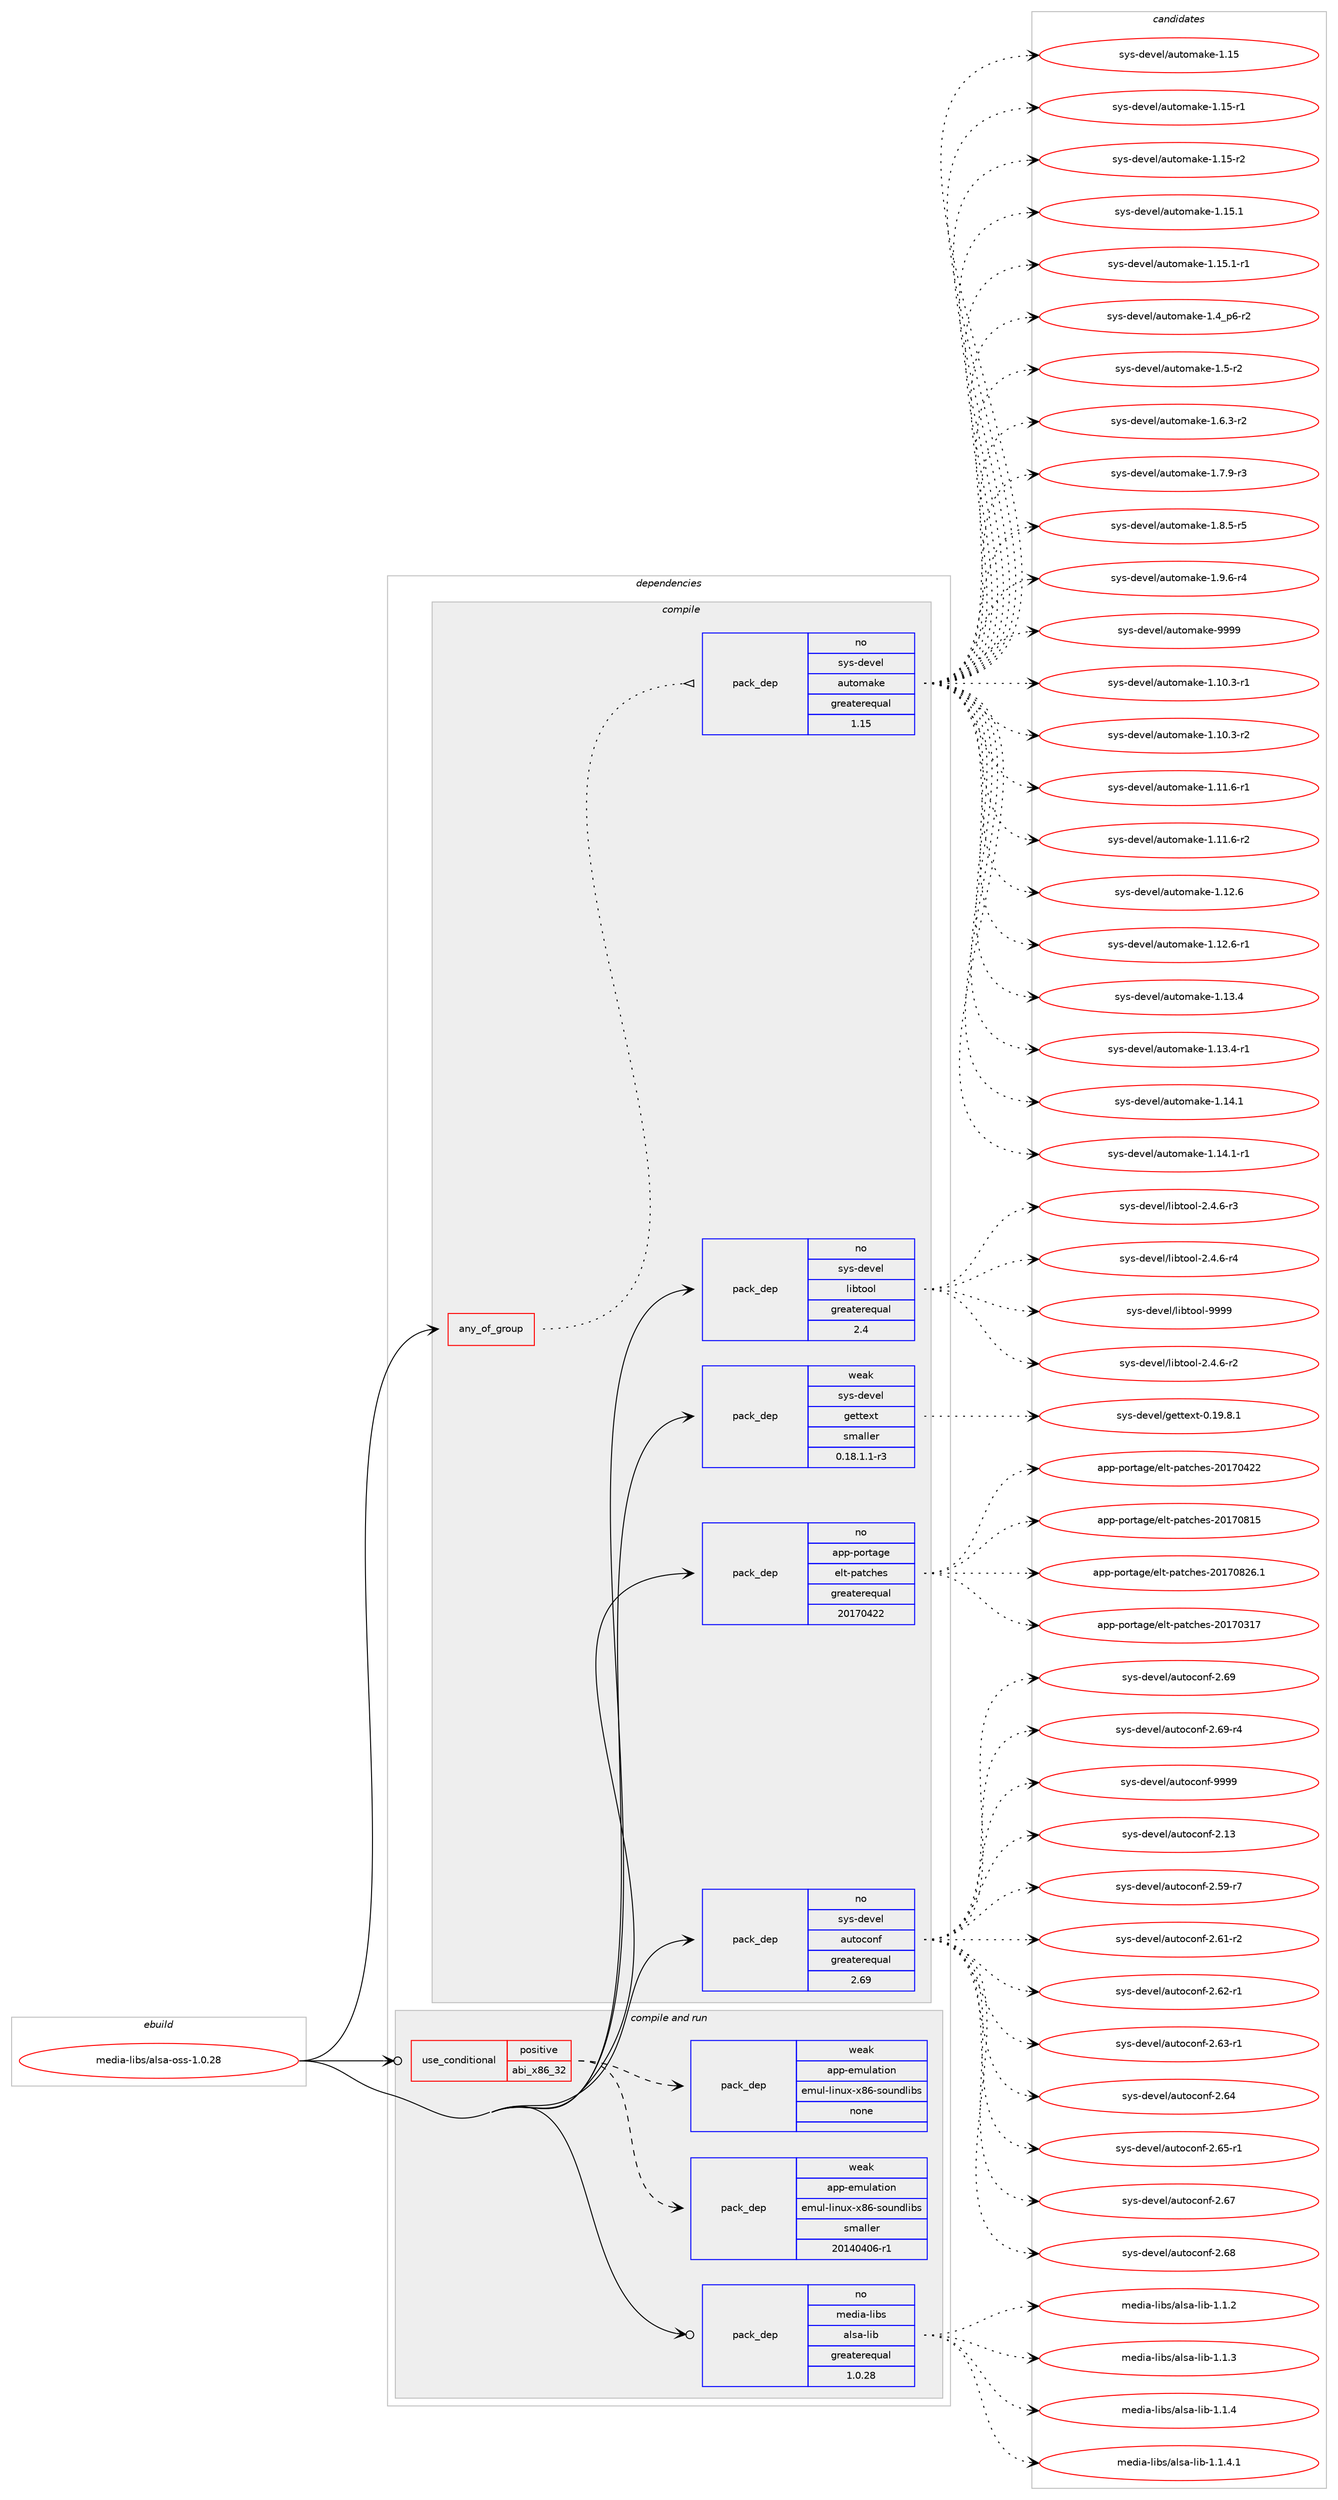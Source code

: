 digraph prolog {

# *************
# Graph options
# *************

newrank=true;
concentrate=true;
compound=true;
graph [rankdir=LR,fontname=Helvetica,fontsize=10,ranksep=1.5];#, ranksep=2.5, nodesep=0.2];
edge  [arrowhead=vee];
node  [fontname=Helvetica,fontsize=10];

# **********
# The ebuild
# **********

subgraph cluster_leftcol {
color=gray;
rank=same;
label=<<i>ebuild</i>>;
id [label="media-libs/alsa-oss-1.0.28", color=red, width=4, href="../media-libs/alsa-oss-1.0.28.svg"];
}

# ****************
# The dependencies
# ****************

subgraph cluster_midcol {
color=gray;
label=<<i>dependencies</i>>;
subgraph cluster_compile {
fillcolor="#eeeeee";
style=filled;
label=<<i>compile</i>>;
subgraph any5358 {
dependency359233 [label=<<TABLE BORDER="0" CELLBORDER="1" CELLSPACING="0" CELLPADDING="4"><TR><TD CELLPADDING="10">any_of_group</TD></TR></TABLE>>, shape=none, color=red];subgraph pack265103 {
dependency359234 [label=<<TABLE BORDER="0" CELLBORDER="1" CELLSPACING="0" CELLPADDING="4" WIDTH="220"><TR><TD ROWSPAN="6" CELLPADDING="30">pack_dep</TD></TR><TR><TD WIDTH="110">no</TD></TR><TR><TD>sys-devel</TD></TR><TR><TD>automake</TD></TR><TR><TD>greaterequal</TD></TR><TR><TD>1.15</TD></TR></TABLE>>, shape=none, color=blue];
}
dependency359233:e -> dependency359234:w [weight=20,style="dotted",arrowhead="oinv"];
}
id:e -> dependency359233:w [weight=20,style="solid",arrowhead="vee"];
subgraph pack265104 {
dependency359235 [label=<<TABLE BORDER="0" CELLBORDER="1" CELLSPACING="0" CELLPADDING="4" WIDTH="220"><TR><TD ROWSPAN="6" CELLPADDING="30">pack_dep</TD></TR><TR><TD WIDTH="110">no</TD></TR><TR><TD>app-portage</TD></TR><TR><TD>elt-patches</TD></TR><TR><TD>greaterequal</TD></TR><TR><TD>20170422</TD></TR></TABLE>>, shape=none, color=blue];
}
id:e -> dependency359235:w [weight=20,style="solid",arrowhead="vee"];
subgraph pack265105 {
dependency359236 [label=<<TABLE BORDER="0" CELLBORDER="1" CELLSPACING="0" CELLPADDING="4" WIDTH="220"><TR><TD ROWSPAN="6" CELLPADDING="30">pack_dep</TD></TR><TR><TD WIDTH="110">no</TD></TR><TR><TD>sys-devel</TD></TR><TR><TD>autoconf</TD></TR><TR><TD>greaterequal</TD></TR><TR><TD>2.69</TD></TR></TABLE>>, shape=none, color=blue];
}
id:e -> dependency359236:w [weight=20,style="solid",arrowhead="vee"];
subgraph pack265106 {
dependency359237 [label=<<TABLE BORDER="0" CELLBORDER="1" CELLSPACING="0" CELLPADDING="4" WIDTH="220"><TR><TD ROWSPAN="6" CELLPADDING="30">pack_dep</TD></TR><TR><TD WIDTH="110">no</TD></TR><TR><TD>sys-devel</TD></TR><TR><TD>libtool</TD></TR><TR><TD>greaterequal</TD></TR><TR><TD>2.4</TD></TR></TABLE>>, shape=none, color=blue];
}
id:e -> dependency359237:w [weight=20,style="solid",arrowhead="vee"];
subgraph pack265107 {
dependency359238 [label=<<TABLE BORDER="0" CELLBORDER="1" CELLSPACING="0" CELLPADDING="4" WIDTH="220"><TR><TD ROWSPAN="6" CELLPADDING="30">pack_dep</TD></TR><TR><TD WIDTH="110">weak</TD></TR><TR><TD>sys-devel</TD></TR><TR><TD>gettext</TD></TR><TR><TD>smaller</TD></TR><TR><TD>0.18.1.1-r3</TD></TR></TABLE>>, shape=none, color=blue];
}
id:e -> dependency359238:w [weight=20,style="solid",arrowhead="vee"];
}
subgraph cluster_compileandrun {
fillcolor="#eeeeee";
style=filled;
label=<<i>compile and run</i>>;
subgraph cond88644 {
dependency359239 [label=<<TABLE BORDER="0" CELLBORDER="1" CELLSPACING="0" CELLPADDING="4"><TR><TD ROWSPAN="3" CELLPADDING="10">use_conditional</TD></TR><TR><TD>positive</TD></TR><TR><TD>abi_x86_32</TD></TR></TABLE>>, shape=none, color=red];
subgraph pack265108 {
dependency359240 [label=<<TABLE BORDER="0" CELLBORDER="1" CELLSPACING="0" CELLPADDING="4" WIDTH="220"><TR><TD ROWSPAN="6" CELLPADDING="30">pack_dep</TD></TR><TR><TD WIDTH="110">weak</TD></TR><TR><TD>app-emulation</TD></TR><TR><TD>emul-linux-x86-soundlibs</TD></TR><TR><TD>smaller</TD></TR><TR><TD>20140406-r1</TD></TR></TABLE>>, shape=none, color=blue];
}
dependency359239:e -> dependency359240:w [weight=20,style="dashed",arrowhead="vee"];
subgraph pack265109 {
dependency359241 [label=<<TABLE BORDER="0" CELLBORDER="1" CELLSPACING="0" CELLPADDING="4" WIDTH="220"><TR><TD ROWSPAN="6" CELLPADDING="30">pack_dep</TD></TR><TR><TD WIDTH="110">weak</TD></TR><TR><TD>app-emulation</TD></TR><TR><TD>emul-linux-x86-soundlibs</TD></TR><TR><TD>none</TD></TR><TR><TD></TD></TR></TABLE>>, shape=none, color=blue];
}
dependency359239:e -> dependency359241:w [weight=20,style="dashed",arrowhead="vee"];
}
id:e -> dependency359239:w [weight=20,style="solid",arrowhead="odotvee"];
subgraph pack265110 {
dependency359242 [label=<<TABLE BORDER="0" CELLBORDER="1" CELLSPACING="0" CELLPADDING="4" WIDTH="220"><TR><TD ROWSPAN="6" CELLPADDING="30">pack_dep</TD></TR><TR><TD WIDTH="110">no</TD></TR><TR><TD>media-libs</TD></TR><TR><TD>alsa-lib</TD></TR><TR><TD>greaterequal</TD></TR><TR><TD>1.0.28</TD></TR></TABLE>>, shape=none, color=blue];
}
id:e -> dependency359242:w [weight=20,style="solid",arrowhead="odotvee"];
}
subgraph cluster_run {
fillcolor="#eeeeee";
style=filled;
label=<<i>run</i>>;
}
}

# **************
# The candidates
# **************

subgraph cluster_choices {
rank=same;
color=gray;
label=<<i>candidates</i>>;

subgraph choice265103 {
color=black;
nodesep=1;
choice11512111545100101118101108479711711611110997107101454946494846514511449 [label="sys-devel/automake-1.10.3-r1", color=red, width=4,href="../sys-devel/automake-1.10.3-r1.svg"];
choice11512111545100101118101108479711711611110997107101454946494846514511450 [label="sys-devel/automake-1.10.3-r2", color=red, width=4,href="../sys-devel/automake-1.10.3-r2.svg"];
choice11512111545100101118101108479711711611110997107101454946494946544511449 [label="sys-devel/automake-1.11.6-r1", color=red, width=4,href="../sys-devel/automake-1.11.6-r1.svg"];
choice11512111545100101118101108479711711611110997107101454946494946544511450 [label="sys-devel/automake-1.11.6-r2", color=red, width=4,href="../sys-devel/automake-1.11.6-r2.svg"];
choice1151211154510010111810110847971171161111099710710145494649504654 [label="sys-devel/automake-1.12.6", color=red, width=4,href="../sys-devel/automake-1.12.6.svg"];
choice11512111545100101118101108479711711611110997107101454946495046544511449 [label="sys-devel/automake-1.12.6-r1", color=red, width=4,href="../sys-devel/automake-1.12.6-r1.svg"];
choice1151211154510010111810110847971171161111099710710145494649514652 [label="sys-devel/automake-1.13.4", color=red, width=4,href="../sys-devel/automake-1.13.4.svg"];
choice11512111545100101118101108479711711611110997107101454946495146524511449 [label="sys-devel/automake-1.13.4-r1", color=red, width=4,href="../sys-devel/automake-1.13.4-r1.svg"];
choice1151211154510010111810110847971171161111099710710145494649524649 [label="sys-devel/automake-1.14.1", color=red, width=4,href="../sys-devel/automake-1.14.1.svg"];
choice11512111545100101118101108479711711611110997107101454946495246494511449 [label="sys-devel/automake-1.14.1-r1", color=red, width=4,href="../sys-devel/automake-1.14.1-r1.svg"];
choice115121115451001011181011084797117116111109971071014549464953 [label="sys-devel/automake-1.15", color=red, width=4,href="../sys-devel/automake-1.15.svg"];
choice1151211154510010111810110847971171161111099710710145494649534511449 [label="sys-devel/automake-1.15-r1", color=red, width=4,href="../sys-devel/automake-1.15-r1.svg"];
choice1151211154510010111810110847971171161111099710710145494649534511450 [label="sys-devel/automake-1.15-r2", color=red, width=4,href="../sys-devel/automake-1.15-r2.svg"];
choice1151211154510010111810110847971171161111099710710145494649534649 [label="sys-devel/automake-1.15.1", color=red, width=4,href="../sys-devel/automake-1.15.1.svg"];
choice11512111545100101118101108479711711611110997107101454946495346494511449 [label="sys-devel/automake-1.15.1-r1", color=red, width=4,href="../sys-devel/automake-1.15.1-r1.svg"];
choice115121115451001011181011084797117116111109971071014549465295112544511450 [label="sys-devel/automake-1.4_p6-r2", color=red, width=4,href="../sys-devel/automake-1.4_p6-r2.svg"];
choice11512111545100101118101108479711711611110997107101454946534511450 [label="sys-devel/automake-1.5-r2", color=red, width=4,href="../sys-devel/automake-1.5-r2.svg"];
choice115121115451001011181011084797117116111109971071014549465446514511450 [label="sys-devel/automake-1.6.3-r2", color=red, width=4,href="../sys-devel/automake-1.6.3-r2.svg"];
choice115121115451001011181011084797117116111109971071014549465546574511451 [label="sys-devel/automake-1.7.9-r3", color=red, width=4,href="../sys-devel/automake-1.7.9-r3.svg"];
choice115121115451001011181011084797117116111109971071014549465646534511453 [label="sys-devel/automake-1.8.5-r5", color=red, width=4,href="../sys-devel/automake-1.8.5-r5.svg"];
choice115121115451001011181011084797117116111109971071014549465746544511452 [label="sys-devel/automake-1.9.6-r4", color=red, width=4,href="../sys-devel/automake-1.9.6-r4.svg"];
choice115121115451001011181011084797117116111109971071014557575757 [label="sys-devel/automake-9999", color=red, width=4,href="../sys-devel/automake-9999.svg"];
dependency359234:e -> choice11512111545100101118101108479711711611110997107101454946494846514511449:w [style=dotted,weight="100"];
dependency359234:e -> choice11512111545100101118101108479711711611110997107101454946494846514511450:w [style=dotted,weight="100"];
dependency359234:e -> choice11512111545100101118101108479711711611110997107101454946494946544511449:w [style=dotted,weight="100"];
dependency359234:e -> choice11512111545100101118101108479711711611110997107101454946494946544511450:w [style=dotted,weight="100"];
dependency359234:e -> choice1151211154510010111810110847971171161111099710710145494649504654:w [style=dotted,weight="100"];
dependency359234:e -> choice11512111545100101118101108479711711611110997107101454946495046544511449:w [style=dotted,weight="100"];
dependency359234:e -> choice1151211154510010111810110847971171161111099710710145494649514652:w [style=dotted,weight="100"];
dependency359234:e -> choice11512111545100101118101108479711711611110997107101454946495146524511449:w [style=dotted,weight="100"];
dependency359234:e -> choice1151211154510010111810110847971171161111099710710145494649524649:w [style=dotted,weight="100"];
dependency359234:e -> choice11512111545100101118101108479711711611110997107101454946495246494511449:w [style=dotted,weight="100"];
dependency359234:e -> choice115121115451001011181011084797117116111109971071014549464953:w [style=dotted,weight="100"];
dependency359234:e -> choice1151211154510010111810110847971171161111099710710145494649534511449:w [style=dotted,weight="100"];
dependency359234:e -> choice1151211154510010111810110847971171161111099710710145494649534511450:w [style=dotted,weight="100"];
dependency359234:e -> choice1151211154510010111810110847971171161111099710710145494649534649:w [style=dotted,weight="100"];
dependency359234:e -> choice11512111545100101118101108479711711611110997107101454946495346494511449:w [style=dotted,weight="100"];
dependency359234:e -> choice115121115451001011181011084797117116111109971071014549465295112544511450:w [style=dotted,weight="100"];
dependency359234:e -> choice11512111545100101118101108479711711611110997107101454946534511450:w [style=dotted,weight="100"];
dependency359234:e -> choice115121115451001011181011084797117116111109971071014549465446514511450:w [style=dotted,weight="100"];
dependency359234:e -> choice115121115451001011181011084797117116111109971071014549465546574511451:w [style=dotted,weight="100"];
dependency359234:e -> choice115121115451001011181011084797117116111109971071014549465646534511453:w [style=dotted,weight="100"];
dependency359234:e -> choice115121115451001011181011084797117116111109971071014549465746544511452:w [style=dotted,weight="100"];
dependency359234:e -> choice115121115451001011181011084797117116111109971071014557575757:w [style=dotted,weight="100"];
}
subgraph choice265104 {
color=black;
nodesep=1;
choice97112112451121111141169710310147101108116451129711699104101115455048495548514955 [label="app-portage/elt-patches-20170317", color=red, width=4,href="../app-portage/elt-patches-20170317.svg"];
choice97112112451121111141169710310147101108116451129711699104101115455048495548525050 [label="app-portage/elt-patches-20170422", color=red, width=4,href="../app-portage/elt-patches-20170422.svg"];
choice97112112451121111141169710310147101108116451129711699104101115455048495548564953 [label="app-portage/elt-patches-20170815", color=red, width=4,href="../app-portage/elt-patches-20170815.svg"];
choice971121124511211111411697103101471011081164511297116991041011154550484955485650544649 [label="app-portage/elt-patches-20170826.1", color=red, width=4,href="../app-portage/elt-patches-20170826.1.svg"];
dependency359235:e -> choice97112112451121111141169710310147101108116451129711699104101115455048495548514955:w [style=dotted,weight="100"];
dependency359235:e -> choice97112112451121111141169710310147101108116451129711699104101115455048495548525050:w [style=dotted,weight="100"];
dependency359235:e -> choice97112112451121111141169710310147101108116451129711699104101115455048495548564953:w [style=dotted,weight="100"];
dependency359235:e -> choice971121124511211111411697103101471011081164511297116991041011154550484955485650544649:w [style=dotted,weight="100"];
}
subgraph choice265105 {
color=black;
nodesep=1;
choice115121115451001011181011084797117116111991111101024550464951 [label="sys-devel/autoconf-2.13", color=red, width=4,href="../sys-devel/autoconf-2.13.svg"];
choice1151211154510010111810110847971171161119911111010245504653574511455 [label="sys-devel/autoconf-2.59-r7", color=red, width=4,href="../sys-devel/autoconf-2.59-r7.svg"];
choice1151211154510010111810110847971171161119911111010245504654494511450 [label="sys-devel/autoconf-2.61-r2", color=red, width=4,href="../sys-devel/autoconf-2.61-r2.svg"];
choice1151211154510010111810110847971171161119911111010245504654504511449 [label="sys-devel/autoconf-2.62-r1", color=red, width=4,href="../sys-devel/autoconf-2.62-r1.svg"];
choice1151211154510010111810110847971171161119911111010245504654514511449 [label="sys-devel/autoconf-2.63-r1", color=red, width=4,href="../sys-devel/autoconf-2.63-r1.svg"];
choice115121115451001011181011084797117116111991111101024550465452 [label="sys-devel/autoconf-2.64", color=red, width=4,href="../sys-devel/autoconf-2.64.svg"];
choice1151211154510010111810110847971171161119911111010245504654534511449 [label="sys-devel/autoconf-2.65-r1", color=red, width=4,href="../sys-devel/autoconf-2.65-r1.svg"];
choice115121115451001011181011084797117116111991111101024550465455 [label="sys-devel/autoconf-2.67", color=red, width=4,href="../sys-devel/autoconf-2.67.svg"];
choice115121115451001011181011084797117116111991111101024550465456 [label="sys-devel/autoconf-2.68", color=red, width=4,href="../sys-devel/autoconf-2.68.svg"];
choice115121115451001011181011084797117116111991111101024550465457 [label="sys-devel/autoconf-2.69", color=red, width=4,href="../sys-devel/autoconf-2.69.svg"];
choice1151211154510010111810110847971171161119911111010245504654574511452 [label="sys-devel/autoconf-2.69-r4", color=red, width=4,href="../sys-devel/autoconf-2.69-r4.svg"];
choice115121115451001011181011084797117116111991111101024557575757 [label="sys-devel/autoconf-9999", color=red, width=4,href="../sys-devel/autoconf-9999.svg"];
dependency359236:e -> choice115121115451001011181011084797117116111991111101024550464951:w [style=dotted,weight="100"];
dependency359236:e -> choice1151211154510010111810110847971171161119911111010245504653574511455:w [style=dotted,weight="100"];
dependency359236:e -> choice1151211154510010111810110847971171161119911111010245504654494511450:w [style=dotted,weight="100"];
dependency359236:e -> choice1151211154510010111810110847971171161119911111010245504654504511449:w [style=dotted,weight="100"];
dependency359236:e -> choice1151211154510010111810110847971171161119911111010245504654514511449:w [style=dotted,weight="100"];
dependency359236:e -> choice115121115451001011181011084797117116111991111101024550465452:w [style=dotted,weight="100"];
dependency359236:e -> choice1151211154510010111810110847971171161119911111010245504654534511449:w [style=dotted,weight="100"];
dependency359236:e -> choice115121115451001011181011084797117116111991111101024550465455:w [style=dotted,weight="100"];
dependency359236:e -> choice115121115451001011181011084797117116111991111101024550465456:w [style=dotted,weight="100"];
dependency359236:e -> choice115121115451001011181011084797117116111991111101024550465457:w [style=dotted,weight="100"];
dependency359236:e -> choice1151211154510010111810110847971171161119911111010245504654574511452:w [style=dotted,weight="100"];
dependency359236:e -> choice115121115451001011181011084797117116111991111101024557575757:w [style=dotted,weight="100"];
}
subgraph choice265106 {
color=black;
nodesep=1;
choice1151211154510010111810110847108105981161111111084550465246544511450 [label="sys-devel/libtool-2.4.6-r2", color=red, width=4,href="../sys-devel/libtool-2.4.6-r2.svg"];
choice1151211154510010111810110847108105981161111111084550465246544511451 [label="sys-devel/libtool-2.4.6-r3", color=red, width=4,href="../sys-devel/libtool-2.4.6-r3.svg"];
choice1151211154510010111810110847108105981161111111084550465246544511452 [label="sys-devel/libtool-2.4.6-r4", color=red, width=4,href="../sys-devel/libtool-2.4.6-r4.svg"];
choice1151211154510010111810110847108105981161111111084557575757 [label="sys-devel/libtool-9999", color=red, width=4,href="../sys-devel/libtool-9999.svg"];
dependency359237:e -> choice1151211154510010111810110847108105981161111111084550465246544511450:w [style=dotted,weight="100"];
dependency359237:e -> choice1151211154510010111810110847108105981161111111084550465246544511451:w [style=dotted,weight="100"];
dependency359237:e -> choice1151211154510010111810110847108105981161111111084550465246544511452:w [style=dotted,weight="100"];
dependency359237:e -> choice1151211154510010111810110847108105981161111111084557575757:w [style=dotted,weight="100"];
}
subgraph choice265107 {
color=black;
nodesep=1;
choice1151211154510010111810110847103101116116101120116454846495746564649 [label="sys-devel/gettext-0.19.8.1", color=red, width=4,href="../sys-devel/gettext-0.19.8.1.svg"];
dependency359238:e -> choice1151211154510010111810110847103101116116101120116454846495746564649:w [style=dotted,weight="100"];
}
subgraph choice265108 {
color=black;
nodesep=1;
}
subgraph choice265109 {
color=black;
nodesep=1;
}
subgraph choice265110 {
color=black;
nodesep=1;
choice1091011001059745108105981154797108115974510810598454946494650 [label="media-libs/alsa-lib-1.1.2", color=red, width=4,href="../media-libs/alsa-lib-1.1.2.svg"];
choice1091011001059745108105981154797108115974510810598454946494651 [label="media-libs/alsa-lib-1.1.3", color=red, width=4,href="../media-libs/alsa-lib-1.1.3.svg"];
choice1091011001059745108105981154797108115974510810598454946494652 [label="media-libs/alsa-lib-1.1.4", color=red, width=4,href="../media-libs/alsa-lib-1.1.4.svg"];
choice10910110010597451081059811547971081159745108105984549464946524649 [label="media-libs/alsa-lib-1.1.4.1", color=red, width=4,href="../media-libs/alsa-lib-1.1.4.1.svg"];
dependency359242:e -> choice1091011001059745108105981154797108115974510810598454946494650:w [style=dotted,weight="100"];
dependency359242:e -> choice1091011001059745108105981154797108115974510810598454946494651:w [style=dotted,weight="100"];
dependency359242:e -> choice1091011001059745108105981154797108115974510810598454946494652:w [style=dotted,weight="100"];
dependency359242:e -> choice10910110010597451081059811547971081159745108105984549464946524649:w [style=dotted,weight="100"];
}
}

}
